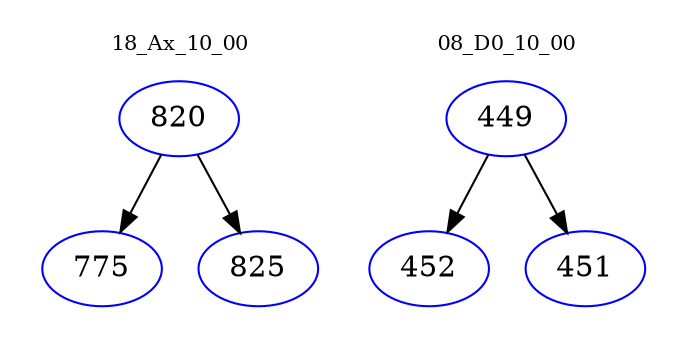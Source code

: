 digraph{
subgraph cluster_0 {
color = white
label = "18_Ax_10_00";
fontsize=10;
T0_820 [label="820", color="blue"]
T0_820 -> T0_775 [color="black"]
T0_775 [label="775", color="blue"]
T0_820 -> T0_825 [color="black"]
T0_825 [label="825", color="blue"]
}
subgraph cluster_1 {
color = white
label = "08_D0_10_00";
fontsize=10;
T1_449 [label="449", color="blue"]
T1_449 -> T1_452 [color="black"]
T1_452 [label="452", color="blue"]
T1_449 -> T1_451 [color="black"]
T1_451 [label="451", color="blue"]
}
}
